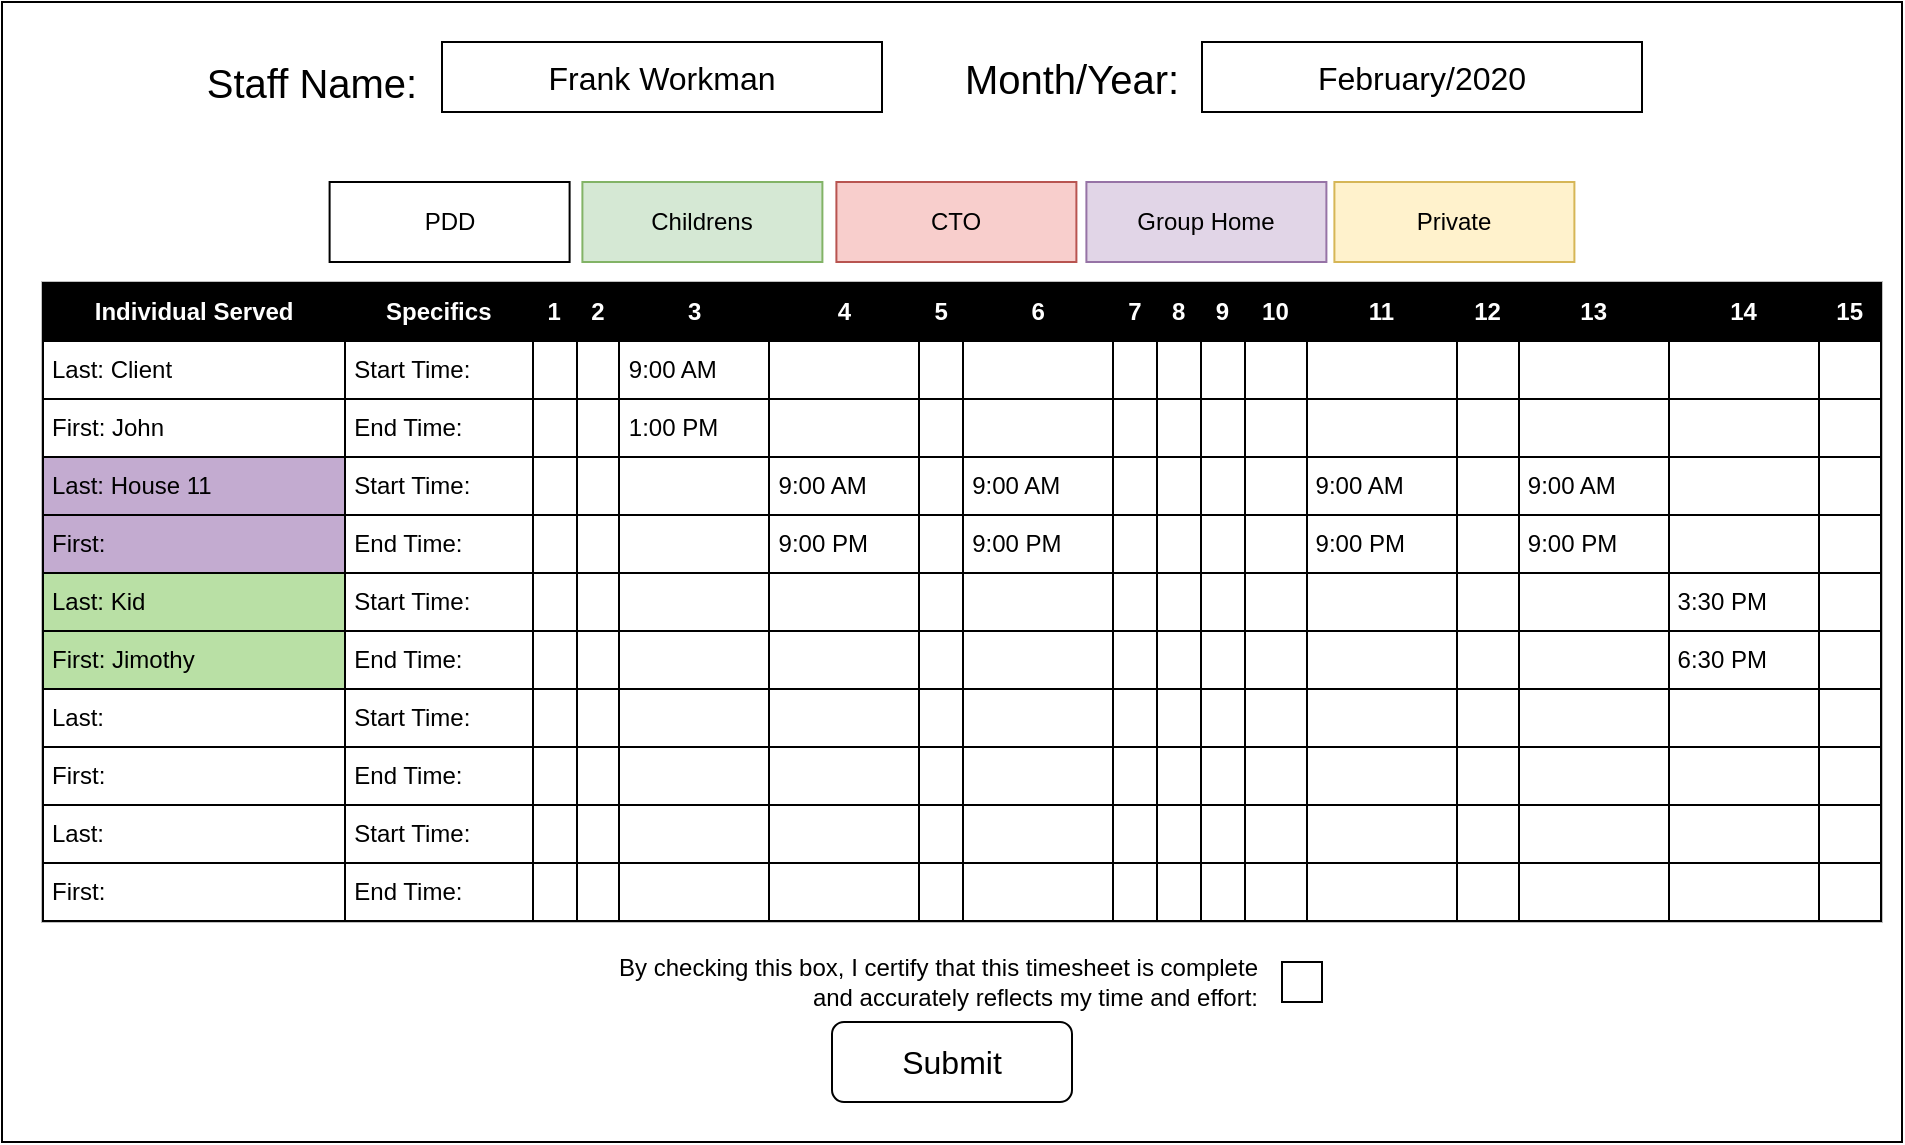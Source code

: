 <mxfile version="12.7.0" type="github" pages="3">
  <diagram id="G4d-L3zSk5V6-DsMhal5" name="Staff Timesheet">
    <mxGraphModel dx="1037" dy="580" grid="1" gridSize="10" guides="1" tooltips="1" connect="1" arrows="1" fold="1" page="1" pageScale="1" pageWidth="850" pageHeight="1100" math="0" shadow="0">
      <root>
        <mxCell id="0"/>
        <mxCell id="1" parent="0"/>
        <mxCell id="OoUrD7eOOT6MOx7Irfvf-1" value="" style="rounded=0;whiteSpace=wrap;html=1;" vertex="1" parent="1">
          <mxGeometry x="80" y="50" width="950" height="570" as="geometry"/>
        </mxCell>
        <mxCell id="OoUrD7eOOT6MOx7Irfvf-2" value="&lt;font style=&quot;font-size: 20px&quot;&gt;Staff Name:&lt;/font&gt;" style="text;html=1;strokeColor=none;fillColor=none;align=center;verticalAlign=middle;whiteSpace=wrap;rounded=0;" vertex="1" parent="1">
          <mxGeometry x="180" y="75" width="110" height="30" as="geometry"/>
        </mxCell>
        <mxCell id="OoUrD7eOOT6MOx7Irfvf-3" value="&lt;font style=&quot;font-size: 16px&quot;&gt;Frank Workman&lt;/font&gt;" style="rounded=0;whiteSpace=wrap;html=1;" vertex="1" parent="1">
          <mxGeometry x="300" y="70" width="220" height="35" as="geometry"/>
        </mxCell>
        <mxCell id="OoUrD7eOOT6MOx7Irfvf-5" value="&lt;font style=&quot;font-size: 20px&quot;&gt;Month/Year:&lt;/font&gt;" style="text;html=1;strokeColor=none;fillColor=none;align=center;verticalAlign=middle;whiteSpace=wrap;rounded=0;" vertex="1" parent="1">
          <mxGeometry x="560" y="72.5" width="110" height="30" as="geometry"/>
        </mxCell>
        <mxCell id="OoUrD7eOOT6MOx7Irfvf-6" value="&lt;font style=&quot;font-size: 16px&quot;&gt;February/2020&lt;/font&gt;" style="rounded=0;whiteSpace=wrap;html=1;" vertex="1" parent="1">
          <mxGeometry x="680" y="70" width="220" height="35" as="geometry"/>
        </mxCell>
        <mxCell id="OoUrD7eOOT6MOx7Irfvf-7" value="&lt;font style=&quot;font-size: 16px&quot;&gt;Submit&lt;/font&gt;" style="rounded=1;whiteSpace=wrap;html=1;" vertex="1" parent="1">
          <mxGeometry x="495" y="560" width="120" height="40" as="geometry"/>
        </mxCell>
        <mxCell id="OoUrD7eOOT6MOx7Irfvf-8" value="" style="whiteSpace=wrap;html=1;aspect=fixed;" vertex="1" parent="1">
          <mxGeometry x="720" y="530" width="20" height="20" as="geometry"/>
        </mxCell>
        <mxCell id="OoUrD7eOOT6MOx7Irfvf-9" value="By checking this box, I certify that this timesheet is complete and accurately reflects my time and effort:" style="text;html=1;strokeColor=none;fillColor=none;align=right;verticalAlign=middle;whiteSpace=wrap;rounded=0;" vertex="1" parent="1">
          <mxGeometry x="370" y="530" width="340" height="20" as="geometry"/>
        </mxCell>
        <mxCell id="OoUrD7eOOT6MOx7Irfvf-13" value="&lt;table border=&quot;1&quot; width=&quot;100%&quot; cellpadding=&quot;4&quot; style=&quot;width: 100% ; height: 100% ; border-collapse: collapse ; background-color: rgb(255 , 255 , 255) ; border: 1px solid rgb(0 , 0 , 0)&quot;&gt;&lt;tbody&gt;&lt;tr style=&quot;color: rgb(255 , 255 , 255)&quot;&gt;&lt;td style=&quot;text-align: center ; background-color: rgb(0 , 0 , 0)&quot;&gt;&lt;b&gt;Individual Served&lt;/b&gt;&lt;/td&gt;&lt;th style=&quot;text-align: center ; background-color: rgb(0 , 0 , 0)&quot;&gt;Specifics&lt;/th&gt;&lt;td style=&quot;text-align: center ; background-color: rgb(0 , 0 , 0)&quot;&gt;&lt;b&gt;1&lt;/b&gt;&lt;/td&gt;&lt;td style=&quot;text-align: center ; background-color: rgb(0 , 0 , 0)&quot;&gt;&lt;b&gt;2&lt;/b&gt;&lt;/td&gt;&lt;td style=&quot;text-align: center ; background-color: rgb(0 , 0 , 0)&quot;&gt;&lt;b&gt;3&lt;/b&gt;&lt;/td&gt;&lt;th style=&quot;text-align: center ; background-color: rgb(0 , 0 , 0)&quot;&gt;4&lt;/th&gt;&lt;th style=&quot;text-align: center ; background-color: rgb(0 , 0 , 0)&quot;&gt;5&lt;/th&gt;&lt;td style=&quot;text-align: center ; background-color: rgb(0 , 0 , 0)&quot;&gt;&lt;b&gt;6&lt;/b&gt;&lt;/td&gt;&lt;td style=&quot;text-align: center ; background-color: rgb(0 , 0 , 0)&quot;&gt;&lt;b&gt;7&lt;/b&gt;&lt;/td&gt;&lt;td style=&quot;text-align: center ; background-color: rgb(0 , 0 , 0)&quot;&gt;&lt;b&gt;8&lt;/b&gt;&lt;/td&gt;&lt;td style=&quot;text-align: center ; background-color: rgb(0 , 0 , 0)&quot;&gt;&lt;b&gt;9&lt;/b&gt;&lt;/td&gt;&lt;td style=&quot;text-align: center ; background-color: rgb(0 , 0 , 0)&quot;&gt;&lt;b&gt;10&lt;/b&gt;&lt;/td&gt;&lt;td style=&quot;text-align: center ; background-color: rgb(0 , 0 , 0)&quot;&gt;&lt;b&gt;11&lt;/b&gt;&lt;/td&gt;&lt;td style=&quot;text-align: center ; background-color: rgb(0 , 0 , 0)&quot;&gt;&lt;b&gt;12&lt;/b&gt;&lt;/td&gt;&lt;td style=&quot;text-align: center ; background-color: rgb(0 , 0 , 0)&quot;&gt;&lt;b&gt;13&lt;/b&gt;&lt;/td&gt;&lt;td style=&quot;text-align: center ; background-color: rgb(0 , 0 , 0)&quot;&gt;&lt;b&gt;14&lt;/b&gt;&lt;/td&gt;&lt;td style=&quot;text-align: center ; background-color: rgb(0 , 0 , 0)&quot;&gt;&lt;b&gt;15&lt;/b&gt;&lt;/td&gt;&lt;/tr&gt;&lt;tr&gt;&lt;td style=&quot;background-color: rgb(255 , 255 , 255)&quot;&gt;Last: Client&lt;/td&gt;&lt;td&gt;Start Time:&lt;/td&gt;&lt;td&gt;&lt;br&gt;&lt;/td&gt;&lt;td&gt;&lt;br&gt;&lt;/td&gt;&lt;td&gt;9:00 AM&lt;/td&gt;&lt;td&gt;&lt;/td&gt;&lt;td&gt;&lt;br&gt;&lt;/td&gt;&lt;td&gt;&lt;br&gt;&lt;/td&gt;&lt;td&gt;&lt;br&gt;&lt;/td&gt;&lt;td&gt;&lt;br&gt;&lt;/td&gt;&lt;td&gt;&lt;br&gt;&lt;/td&gt;&lt;td&gt;&lt;br&gt;&lt;/td&gt;&lt;td&gt;&lt;br&gt;&lt;/td&gt;&lt;td&gt;&lt;br&gt;&lt;/td&gt;&lt;td&gt;&lt;br&gt;&lt;/td&gt;&lt;td&gt;&lt;br&gt;&lt;/td&gt;&lt;td&gt;&lt;br&gt;&lt;/td&gt;&lt;/tr&gt;&lt;tr&gt;&lt;td&gt;First: John&lt;/td&gt;&lt;td&gt;End Time:&lt;/td&gt;&lt;td&gt;&lt;br&gt;&lt;/td&gt;&lt;td&gt;&lt;br&gt;&lt;/td&gt;&lt;td&gt;1:00 PM&lt;/td&gt;&lt;td&gt;&lt;/td&gt;&lt;td&gt;&lt;br&gt;&lt;/td&gt;&lt;td&gt;&lt;br&gt;&lt;/td&gt;&lt;td&gt;&lt;br&gt;&lt;/td&gt;&lt;td&gt;&lt;br&gt;&lt;/td&gt;&lt;td&gt;&lt;br&gt;&lt;/td&gt;&lt;td&gt;&lt;br&gt;&lt;/td&gt;&lt;td&gt;&lt;br&gt;&lt;/td&gt;&lt;td&gt;&lt;br&gt;&lt;/td&gt;&lt;td&gt;&lt;br&gt;&lt;/td&gt;&lt;td&gt;&lt;br&gt;&lt;/td&gt;&lt;td&gt;&lt;br&gt;&lt;/td&gt;&lt;/tr&gt;&lt;tr&gt;&lt;td style=&quot;background-color: rgb(195 , 171 , 208)&quot;&gt;Last: House 11&lt;/td&gt;&lt;td&gt;Start Time:&lt;/td&gt;&lt;td&gt;&lt;br&gt;&lt;/td&gt;&lt;td&gt;&lt;br&gt;&lt;/td&gt;&lt;td&gt;&lt;br&gt;&lt;/td&gt;&lt;td&gt;9:00 AM&lt;/td&gt;&lt;td&gt;&lt;br&gt;&lt;/td&gt;&lt;td&gt;9:00 AM&lt;/td&gt;&lt;td&gt;&lt;br&gt;&lt;/td&gt;&lt;td&gt;&lt;br&gt;&lt;/td&gt;&lt;td&gt;&lt;br&gt;&lt;/td&gt;&lt;td&gt;&lt;br&gt;&lt;/td&gt;&lt;td&gt;9:00 AM&lt;/td&gt;&lt;td&gt;&lt;br&gt;&lt;/td&gt;&lt;td&gt;9:00 AM&lt;/td&gt;&lt;td&gt;&lt;br&gt;&lt;/td&gt;&lt;td&gt;&lt;br&gt;&lt;/td&gt;&lt;/tr&gt;&lt;tr&gt;&lt;td style=&quot;background-color: rgb(195 , 171 , 208)&quot;&gt;First:&lt;/td&gt;&lt;td&gt;End Time:&lt;/td&gt;&lt;td&gt;&lt;br&gt;&lt;/td&gt;&lt;td&gt;&lt;br&gt;&lt;/td&gt;&lt;td&gt;&lt;br&gt;&lt;/td&gt;&lt;td&gt;9:00 PM&lt;/td&gt;&lt;td&gt;&lt;br&gt;&lt;/td&gt;&lt;td&gt;9:00 PM&lt;/td&gt;&lt;td&gt;&lt;br&gt;&lt;/td&gt;&lt;td&gt;&lt;br&gt;&lt;/td&gt;&lt;td&gt;&lt;br&gt;&lt;/td&gt;&lt;td&gt;&lt;br&gt;&lt;/td&gt;&lt;td&gt;9:00 PM&lt;/td&gt;&lt;td&gt;&lt;br&gt;&lt;/td&gt;&lt;td&gt;9:00 PM&lt;/td&gt;&lt;td&gt;&lt;br&gt;&lt;/td&gt;&lt;td&gt;&lt;br&gt;&lt;/td&gt;&lt;/tr&gt;&lt;tr&gt;&lt;td style=&quot;background-color: rgb(185 , 224 , 165)&quot;&gt;Last: Kid&lt;/td&gt;&lt;td&gt;Start Time:&lt;/td&gt;&lt;td&gt;&lt;br&gt;&lt;/td&gt;&lt;td&gt;&lt;br&gt;&lt;/td&gt;&lt;td&gt;&lt;br&gt;&lt;/td&gt;&lt;td&gt;&lt;br&gt;&lt;/td&gt;&lt;td&gt;&lt;br&gt;&lt;/td&gt;&lt;td&gt;&lt;br&gt;&lt;/td&gt;&lt;td&gt;&lt;br&gt;&lt;/td&gt;&lt;td&gt;&lt;br&gt;&lt;/td&gt;&lt;td&gt;&lt;br&gt;&lt;/td&gt;&lt;td&gt;&lt;br&gt;&lt;/td&gt;&lt;td&gt;&lt;br&gt;&lt;/td&gt;&lt;td&gt;&lt;br&gt;&lt;/td&gt;&lt;td&gt;&lt;br&gt;&lt;/td&gt;&lt;td&gt;3:30 PM&lt;/td&gt;&lt;td&gt;&lt;br&gt;&lt;/td&gt;&lt;/tr&gt;&lt;tr&gt;&lt;td style=&quot;background-color: rgb(185 , 224 , 165)&quot;&gt;First: Jimothy&lt;/td&gt;&lt;td&gt;End Time:&lt;/td&gt;&lt;td&gt;&lt;br&gt;&lt;/td&gt;&lt;td&gt;&lt;br&gt;&lt;/td&gt;&lt;td&gt;&lt;br&gt;&lt;/td&gt;&lt;td&gt;&lt;br&gt;&lt;/td&gt;&lt;td&gt;&lt;br&gt;&lt;/td&gt;&lt;td&gt;&lt;br&gt;&lt;/td&gt;&lt;td&gt;&lt;br&gt;&lt;/td&gt;&lt;td&gt;&lt;br&gt;&lt;/td&gt;&lt;td&gt;&lt;br&gt;&lt;/td&gt;&lt;td&gt;&lt;br&gt;&lt;/td&gt;&lt;td&gt;&lt;br&gt;&lt;/td&gt;&lt;td&gt;&lt;br&gt;&lt;/td&gt;&lt;td&gt;&lt;br&gt;&lt;/td&gt;&lt;td&gt;6:30 PM&lt;/td&gt;&lt;td&gt;&lt;br&gt;&lt;/td&gt;&lt;/tr&gt;&lt;tr&gt;&lt;td&gt;Last:&lt;/td&gt;&lt;td&gt;Start Time:&lt;/td&gt;&lt;td&gt;&lt;br&gt;&lt;/td&gt;&lt;td&gt;&lt;br&gt;&lt;/td&gt;&lt;td&gt;&lt;br&gt;&lt;/td&gt;&lt;td&gt;&lt;br&gt;&lt;/td&gt;&lt;td&gt;&lt;br&gt;&lt;/td&gt;&lt;td&gt;&lt;br&gt;&lt;/td&gt;&lt;td&gt;&lt;br&gt;&lt;/td&gt;&lt;td&gt;&lt;br&gt;&lt;/td&gt;&lt;td&gt;&lt;br&gt;&lt;/td&gt;&lt;td&gt;&lt;br&gt;&lt;/td&gt;&lt;td&gt;&lt;br&gt;&lt;/td&gt;&lt;td&gt;&lt;br&gt;&lt;/td&gt;&lt;td&gt;&lt;br&gt;&lt;/td&gt;&lt;td&gt;&lt;br&gt;&lt;/td&gt;&lt;td&gt;&lt;br&gt;&lt;/td&gt;&lt;/tr&gt;&lt;tr&gt;&lt;td&gt;First:&lt;/td&gt;&lt;td&gt;End Time:&lt;/td&gt;&lt;td&gt;&lt;br&gt;&lt;/td&gt;&lt;td&gt;&lt;br&gt;&lt;/td&gt;&lt;td&gt;&lt;br&gt;&lt;/td&gt;&lt;td&gt;&lt;br&gt;&lt;/td&gt;&lt;td&gt;&lt;br&gt;&lt;/td&gt;&lt;td&gt;&lt;br&gt;&lt;/td&gt;&lt;td&gt;&lt;br&gt;&lt;/td&gt;&lt;td&gt;&lt;br&gt;&lt;/td&gt;&lt;td&gt;&lt;br&gt;&lt;/td&gt;&lt;td&gt;&lt;br&gt;&lt;/td&gt;&lt;td&gt;&lt;br&gt;&lt;/td&gt;&lt;td&gt;&lt;br&gt;&lt;/td&gt;&lt;td&gt;&lt;br&gt;&lt;/td&gt;&lt;td&gt;&lt;br&gt;&lt;/td&gt;&lt;td&gt;&lt;br&gt;&lt;/td&gt;&lt;/tr&gt;&lt;tr&gt;&lt;td&gt;Last:&lt;/td&gt;&lt;td&gt;Start Time:&lt;/td&gt;&lt;td&gt;&lt;br&gt;&lt;/td&gt;&lt;td&gt;&lt;br&gt;&lt;/td&gt;&lt;td&gt;&lt;br&gt;&lt;/td&gt;&lt;td&gt;&lt;br&gt;&lt;/td&gt;&lt;td&gt;&lt;br&gt;&lt;/td&gt;&lt;td&gt;&lt;br&gt;&lt;/td&gt;&lt;td&gt;&lt;br&gt;&lt;/td&gt;&lt;td&gt;&lt;br&gt;&lt;/td&gt;&lt;td&gt;&lt;br&gt;&lt;/td&gt;&lt;td&gt;&lt;br&gt;&lt;/td&gt;&lt;td&gt;&lt;br&gt;&lt;/td&gt;&lt;td&gt;&lt;br&gt;&lt;/td&gt;&lt;td&gt;&lt;br&gt;&lt;/td&gt;&lt;td&gt;&lt;br&gt;&lt;/td&gt;&lt;td&gt;&lt;br&gt;&lt;/td&gt;&lt;/tr&gt;&lt;tr&gt;&lt;td&gt;First:&lt;/td&gt;&lt;td&gt;End Time:&lt;/td&gt;&lt;td&gt;&lt;br&gt;&lt;/td&gt;&lt;td&gt;&lt;br&gt;&lt;/td&gt;&lt;td&gt;&lt;br&gt;&lt;/td&gt;&lt;td&gt;&lt;br&gt;&lt;/td&gt;&lt;td&gt;&lt;br&gt;&lt;/td&gt;&lt;td&gt;&lt;br&gt;&lt;/td&gt;&lt;td&gt;&lt;br&gt;&lt;/td&gt;&lt;td&gt;&lt;br&gt;&lt;/td&gt;&lt;td&gt;&lt;br&gt;&lt;/td&gt;&lt;td&gt;&lt;br&gt;&lt;/td&gt;&lt;td&gt;&lt;br&gt;&lt;/td&gt;&lt;td&gt;&lt;br&gt;&lt;/td&gt;&lt;td&gt;&lt;br&gt;&lt;/td&gt;&lt;td&gt;&lt;br&gt;&lt;/td&gt;&lt;td&gt;&lt;br&gt;&lt;/td&gt;&lt;/tr&gt;&lt;/tbody&gt;&lt;/table&gt;" style="text;html=1;strokeColor=#c0c0c0;fillColor=#ffffff;overflow=fill;rounded=0;" vertex="1" parent="1">
          <mxGeometry x="100" y="190" width="920" height="320" as="geometry"/>
        </mxCell>
        <mxCell id="m4fSpOaNA-V_o3uhzdcZ-1" value="PDD" style="rounded=0;whiteSpace=wrap;html=1;" vertex="1" parent="1">
          <mxGeometry x="243.8" y="140" width="120" height="40" as="geometry"/>
        </mxCell>
        <mxCell id="m4fSpOaNA-V_o3uhzdcZ-2" value="Childrens" style="rounded=0;whiteSpace=wrap;html=1;fillColor=#d5e8d4;strokeColor=#82b366;" vertex="1" parent="1">
          <mxGeometry x="370.2" y="140" width="120" height="40" as="geometry"/>
        </mxCell>
        <mxCell id="m4fSpOaNA-V_o3uhzdcZ-3" value="CTO" style="rounded=0;whiteSpace=wrap;html=1;fillColor=#f8cecc;strokeColor=#b85450;" vertex="1" parent="1">
          <mxGeometry x="497.2" y="140" width="120" height="40" as="geometry"/>
        </mxCell>
        <mxCell id="m4fSpOaNA-V_o3uhzdcZ-4" value="Group Home" style="rounded=0;whiteSpace=wrap;html=1;fillColor=#e1d5e7;strokeColor=#9673a6;" vertex="1" parent="1">
          <mxGeometry x="622.2" y="140" width="120" height="40" as="geometry"/>
        </mxCell>
        <mxCell id="m4fSpOaNA-V_o3uhzdcZ-5" value="Private" style="rounded=0;whiteSpace=wrap;html=1;fillColor=#fff2cc;strokeColor=#d6b656;" vertex="1" parent="1">
          <mxGeometry x="746.2" y="140" width="120" height="40" as="geometry"/>
        </mxCell>
      </root>
    </mxGraphModel>
  </diagram>
  <diagram id="aZEDza6uN1TMf_97LQwZ" name="Coordinator List View">
    <mxGraphModel dx="1037" dy="580" grid="1" gridSize="10" guides="1" tooltips="1" connect="1" arrows="1" fold="1" page="1" pageScale="1" pageWidth="850" pageHeight="1100" math="0" shadow="0">
      <root>
        <mxCell id="1XxNxJ18LdFMydloN1Ju-0"/>
        <mxCell id="1XxNxJ18LdFMydloN1Ju-1" parent="1XxNxJ18LdFMydloN1Ju-0"/>
        <mxCell id="6pFJ39sXn3kDYP47BNLN-0" value="&lt;table border=&quot;1&quot; width=&quot;100%&quot; cellpadding=&quot;4&quot; style=&quot;width: 100% ; height: 100% ; border-collapse: collapse ; background-color: rgb(255 , 255 , 255)&quot;&gt;&lt;tbody&gt;&lt;tr style=&quot;color: rgb(255 , 255 , 255) ; border: 1px solid rgb(152 , 191 , 33)&quot;&gt;&lt;th align=&quot;left&quot; style=&quot;background-color: rgb(0 , 0 , 0)&quot;&gt;Staff Name&lt;/th&gt;&lt;th align=&quot;left&quot; style=&quot;background-color: rgb(0 , 0 , 0)&quot;&gt;Total Hours Claimed/Scheduled:&lt;/th&gt;&lt;th align=&quot;left&quot; style=&quot;background-color: rgb(0 , 0 , 0)&quot;&gt;Modify&lt;/th&gt;&lt;td style=&quot;background-color: rgb(0 , 0 , 0)&quot;&gt;&lt;span style=&quot;font-weight: 700&quot;&gt;Approve&lt;/span&gt;&lt;br&gt;&lt;/td&gt;&lt;/tr&gt;&lt;tr style=&quot;border: 1px solid #98bf21&quot;&gt;&lt;td style=&quot;background-color: rgb(185 , 224 , 165)&quot;&gt;Crane, Brandon&lt;/td&gt;&lt;td style=&quot;background-color: rgb(185 , 224 , 165)&quot;&gt;24.0/24.0&lt;/td&gt;&lt;td style=&quot;background-color: rgb(185 , 224 , 165)&quot;&gt;&lt;/td&gt;&lt;td style=&quot;background-color: rgb(185 , 224 , 165)&quot;&gt;&lt;br&gt;&lt;/td&gt;&lt;/tr&gt;&lt;tr style=&quot;border: 1px solid rgb(152 , 191 , 33)&quot;&gt;&lt;td style=&quot;background-color: rgb(185 , 224 , 165)&quot;&gt;Frantz, Tim&lt;/td&gt;&lt;td style=&quot;background-color: rgb(185 , 224 , 165)&quot;&gt;64.0/64.0&lt;/td&gt;&lt;td style=&quot;background-color: rgb(185 , 224 , 165)&quot;&gt;&lt;/td&gt;&lt;td style=&quot;background-color: rgb(185 , 224 , 165)&quot;&gt;&lt;br&gt;&lt;/td&gt;&lt;/tr&gt;&lt;tr style=&quot;border: 1px solid #98bf21&quot;&gt;&lt;td style=&quot;background-color: rgb(255 , 153 , 153)&quot;&gt;Graham, Stephen&lt;/td&gt;&lt;td style=&quot;background-color: rgb(255 , 153 , 153)&quot;&gt;64.0/62.0&lt;/td&gt;&lt;td style=&quot;background-color: rgb(255 , 153 , 153)&quot;&gt;&lt;/td&gt;&lt;td style=&quot;background-color: rgb(255 , 153 , 153)&quot;&gt;&lt;br&gt;&lt;/td&gt;&lt;/tr&gt;&lt;tr style=&quot;border: 1px solid rgb(152 , 191 , 33)&quot;&gt;&lt;td style=&quot;background-color: rgb(185 , 224 , 165)&quot;&gt;Workman, Frank&lt;/td&gt;&lt;td style=&quot;background-color: rgb(185 , 224 , 165)&quot;&gt;55.0/55.0&lt;/td&gt;&lt;td style=&quot;background-color: rgb(185 , 224 , 165)&quot;&gt;&lt;br&gt;&lt;/td&gt;&lt;td style=&quot;background-color: rgb(185 , 224 , 165)&quot;&gt;&lt;br&gt;&lt;/td&gt;&lt;/tr&gt;&lt;/tbody&gt;&lt;/table&gt;" style="text;html=1;strokeColor=#c0c0c0;fillColor=#ffffff;overflow=fill;rounded=0;" vertex="1" parent="1XxNxJ18LdFMydloN1Ju-1">
          <mxGeometry x="40" y="80" width="760" height="160" as="geometry"/>
        </mxCell>
        <mxCell id="XNZPOJEWaAgmjV-weqJ9-0" value="&lt;font style=&quot;font-size: 14px&quot;&gt;Approve&lt;/font&gt;" style="rounded=1;whiteSpace=wrap;html=1;" vertex="1" parent="1XxNxJ18LdFMydloN1Ju-1">
          <mxGeometry x="703" y="117" width="80" height="20" as="geometry"/>
        </mxCell>
        <mxCell id="XNZPOJEWaAgmjV-weqJ9-1" value="&lt;font style=&quot;font-size: 14px&quot;&gt;Approve&lt;/font&gt;" style="rounded=1;whiteSpace=wrap;html=1;" vertex="1" parent="1XxNxJ18LdFMydloN1Ju-1">
          <mxGeometry x="703" y="150" width="80" height="20" as="geometry"/>
        </mxCell>
        <mxCell id="XNZPOJEWaAgmjV-weqJ9-2" value="&lt;font style=&quot;font-size: 14px&quot;&gt;Approve&lt;/font&gt;" style="rounded=1;whiteSpace=wrap;html=1;" vertex="1" parent="1XxNxJ18LdFMydloN1Ju-1">
          <mxGeometry x="703" y="180" width="80" height="20" as="geometry"/>
        </mxCell>
        <mxCell id="XNZPOJEWaAgmjV-weqJ9-3" value="&lt;font style=&quot;font-size: 14px&quot;&gt;Approve&lt;/font&gt;" style="rounded=1;whiteSpace=wrap;html=1;" vertex="1" parent="1XxNxJ18LdFMydloN1Ju-1">
          <mxGeometry x="703" y="212" width="80" height="20" as="geometry"/>
        </mxCell>
        <mxCell id="XNZPOJEWaAgmjV-weqJ9-5" value="&lt;font style=&quot;font-size: 14px&quot;&gt;Review&lt;/font&gt;" style="rounded=1;whiteSpace=wrap;html=1;" vertex="1" parent="1XxNxJ18LdFMydloN1Ju-1">
          <mxGeometry x="606" y="212" width="80" height="20" as="geometry"/>
        </mxCell>
        <mxCell id="XNZPOJEWaAgmjV-weqJ9-6" value="&lt;font style=&quot;font-size: 14px&quot;&gt;Modify&lt;/font&gt;" style="rounded=1;whiteSpace=wrap;html=1;" vertex="1" parent="1XxNxJ18LdFMydloN1Ju-1">
          <mxGeometry x="606" y="181" width="80" height="20" as="geometry"/>
        </mxCell>
        <mxCell id="XNZPOJEWaAgmjV-weqJ9-7" value="&lt;font style=&quot;font-size: 14px&quot;&gt;Modify&lt;/font&gt;" style="rounded=1;whiteSpace=wrap;html=1;" vertex="1" parent="1XxNxJ18LdFMydloN1Ju-1">
          <mxGeometry x="605" y="150" width="80" height="20" as="geometry"/>
        </mxCell>
        <mxCell id="XNZPOJEWaAgmjV-weqJ9-8" value="&lt;font style=&quot;font-size: 14px&quot;&gt;Modify&lt;/font&gt;" style="rounded=1;whiteSpace=wrap;html=1;" vertex="1" parent="1XxNxJ18LdFMydloN1Ju-1">
          <mxGeometry x="605" y="117" width="80" height="20" as="geometry"/>
        </mxCell>
      </root>
    </mxGraphModel>
  </diagram>
  <diagram id="9Xy9edhAkQdSb8cOQwM0" name="Coordinator Review">
    <mxGraphModel dx="1038" dy="580" grid="1" gridSize="10" guides="1" tooltips="1" connect="1" arrows="1" fold="1" page="1" pageScale="1" pageWidth="850" pageHeight="1100" math="0" shadow="0">
      <root>
        <mxCell id="jnXok-9iYF_1syOcfNRv-0"/>
        <mxCell id="jnXok-9iYF_1syOcfNRv-1" parent="jnXok-9iYF_1syOcfNRv-0"/>
        <mxCell id="aGu2HhtarLDVRX48DfMf-0" value="" style="rounded=0;whiteSpace=wrap;html=1;" vertex="1" parent="jnXok-9iYF_1syOcfNRv-1">
          <mxGeometry x="80" y="50" width="960" height="570" as="geometry"/>
        </mxCell>
        <mxCell id="aGu2HhtarLDVRX48DfMf-1" value="&lt;font style=&quot;font-size: 20px&quot;&gt;Staff Name:&lt;/font&gt;" style="text;html=1;strokeColor=none;fillColor=none;align=center;verticalAlign=middle;whiteSpace=wrap;rounded=0;" vertex="1" parent="jnXok-9iYF_1syOcfNRv-1">
          <mxGeometry x="180" y="75" width="110" height="30" as="geometry"/>
        </mxCell>
        <mxCell id="aGu2HhtarLDVRX48DfMf-2" value="&lt;font style=&quot;font-size: 16px&quot;&gt;Frank Workman&lt;/font&gt;" style="rounded=0;whiteSpace=wrap;html=1;" vertex="1" parent="jnXok-9iYF_1syOcfNRv-1">
          <mxGeometry x="300" y="70" width="220" height="35" as="geometry"/>
        </mxCell>
        <mxCell id="aGu2HhtarLDVRX48DfMf-3" value="&lt;font style=&quot;font-size: 20px&quot;&gt;Month/Year:&lt;/font&gt;" style="text;html=1;strokeColor=none;fillColor=none;align=center;verticalAlign=middle;whiteSpace=wrap;rounded=0;" vertex="1" parent="jnXok-9iYF_1syOcfNRv-1">
          <mxGeometry x="560" y="72.5" width="110" height="30" as="geometry"/>
        </mxCell>
        <mxCell id="aGu2HhtarLDVRX48DfMf-4" value="&lt;font style=&quot;font-size: 16px&quot;&gt;February/2020&lt;/font&gt;" style="rounded=0;whiteSpace=wrap;html=1;" vertex="1" parent="jnXok-9iYF_1syOcfNRv-1">
          <mxGeometry x="680" y="70" width="220" height="35" as="geometry"/>
        </mxCell>
        <mxCell id="aGu2HhtarLDVRX48DfMf-5" value="&lt;font style=&quot;font-size: 16px&quot;&gt;Approve&lt;/font&gt;" style="rounded=1;whiteSpace=wrap;html=1;" vertex="1" parent="jnXok-9iYF_1syOcfNRv-1">
          <mxGeometry x="495" y="560" width="120" height="40" as="geometry"/>
        </mxCell>
        <mxCell id="aGu2HhtarLDVRX48DfMf-8" value="&lt;table border=&quot;1&quot; width=&quot;100%&quot; cellpadding=&quot;4&quot; style=&quot;width: 100% ; height: 100% ; border-collapse: collapse ; background-color: rgb(255 , 255 , 255) ; border: 1px solid rgb(0 , 0 , 0)&quot;&gt;&lt;tbody&gt;&lt;tr style=&quot;color: rgb(255 , 255 , 255)&quot;&gt;&lt;td style=&quot;text-align: center ; background-color: rgb(0 , 0 , 0)&quot;&gt;&lt;b&gt;Individual Served&lt;/b&gt;&lt;/td&gt;&lt;th style=&quot;text-align: center ; background-color: rgb(0 , 0 , 0)&quot;&gt;Specifics&lt;/th&gt;&lt;td style=&quot;text-align: center ; background-color: rgb(0 , 0 , 0)&quot;&gt;&lt;b&gt;1&lt;/b&gt;&lt;/td&gt;&lt;td style=&quot;text-align: center ; background-color: rgb(0 , 0 , 0)&quot;&gt;&lt;b&gt;2&lt;/b&gt;&lt;/td&gt;&lt;td style=&quot;text-align: center ; background-color: rgb(0 , 0 , 0)&quot;&gt;&lt;b&gt;3&lt;/b&gt;&lt;/td&gt;&lt;th style=&quot;text-align: center ; background-color: rgb(0 , 0 , 0)&quot;&gt;4&lt;/th&gt;&lt;th style=&quot;text-align: center ; background-color: rgb(0 , 0 , 0)&quot;&gt;5&lt;/th&gt;&lt;td style=&quot;text-align: center ; background-color: rgb(0 , 0 , 0)&quot;&gt;&lt;b&gt;6&lt;/b&gt;&lt;/td&gt;&lt;td style=&quot;text-align: center ; background-color: rgb(0 , 0 , 0)&quot;&gt;&lt;b&gt;7&lt;/b&gt;&lt;/td&gt;&lt;td style=&quot;text-align: center ; background-color: rgb(0 , 0 , 0)&quot;&gt;&lt;b&gt;8&lt;/b&gt;&lt;/td&gt;&lt;td style=&quot;text-align: center ; background-color: rgb(0 , 0 , 0)&quot;&gt;&lt;b&gt;9&lt;/b&gt;&lt;/td&gt;&lt;td style=&quot;text-align: center ; background-color: rgb(0 , 0 , 0)&quot;&gt;&lt;b&gt;10&lt;/b&gt;&lt;/td&gt;&lt;td style=&quot;text-align: center ; background-color: rgb(0 , 0 , 0)&quot;&gt;&lt;b&gt;11&lt;/b&gt;&lt;/td&gt;&lt;td style=&quot;text-align: center ; background-color: rgb(0 , 0 , 0)&quot;&gt;&lt;b&gt;12&lt;/b&gt;&lt;/td&gt;&lt;td style=&quot;text-align: center ; background-color: rgb(0 , 0 , 0)&quot;&gt;&lt;b&gt;13&lt;/b&gt;&lt;/td&gt;&lt;td style=&quot;text-align: center ; background-color: rgb(0 , 0 , 0)&quot;&gt;&lt;b&gt;14&lt;/b&gt;&lt;/td&gt;&lt;td style=&quot;text-align: center ; background-color: rgb(0 , 0 , 0)&quot;&gt;&lt;b&gt;15&lt;/b&gt;&lt;/td&gt;&lt;td style=&quot;background-color: rgb(0 , 0 , 0)&quot;&gt;&lt;b&gt;Total&lt;/b&gt;&lt;/td&gt;&lt;/tr&gt;&lt;tr&gt;&lt;td style=&quot;background-color: rgb(255 , 255 , 255)&quot;&gt;Last: Client&lt;/td&gt;&lt;td&gt;Start Time:&lt;/td&gt;&lt;td&gt;&lt;br&gt;&lt;/td&gt;&lt;td&gt;&lt;br&gt;&lt;/td&gt;&lt;td&gt;9:00 AM&lt;/td&gt;&lt;td&gt;&lt;/td&gt;&lt;td&gt;&lt;br&gt;&lt;/td&gt;&lt;td&gt;&lt;br&gt;&lt;/td&gt;&lt;td&gt;&lt;br&gt;&lt;/td&gt;&lt;td&gt;&lt;br&gt;&lt;/td&gt;&lt;td&gt;&lt;br&gt;&lt;/td&gt;&lt;td&gt;&lt;br&gt;&lt;/td&gt;&lt;td&gt;&lt;br&gt;&lt;/td&gt;&lt;td&gt;&lt;br&gt;&lt;/td&gt;&lt;td&gt;&lt;br&gt;&lt;/td&gt;&lt;td&gt;&lt;br&gt;&lt;/td&gt;&lt;td&gt;&lt;br&gt;&lt;/td&gt;&lt;td&gt;4.0&lt;/td&gt;&lt;/tr&gt;&lt;tr&gt;&lt;td&gt;First: John&lt;/td&gt;&lt;td&gt;End Time:&lt;/td&gt;&lt;td&gt;&lt;br&gt;&lt;/td&gt;&lt;td&gt;&lt;br&gt;&lt;/td&gt;&lt;td&gt;1:00 PM&lt;/td&gt;&lt;td&gt;&lt;/td&gt;&lt;td&gt;&lt;br&gt;&lt;/td&gt;&lt;td&gt;&lt;br&gt;&lt;/td&gt;&lt;td&gt;&lt;br&gt;&lt;/td&gt;&lt;td&gt;&lt;br&gt;&lt;/td&gt;&lt;td&gt;&lt;br&gt;&lt;/td&gt;&lt;td&gt;&lt;br&gt;&lt;/td&gt;&lt;td&gt;&lt;br&gt;&lt;/td&gt;&lt;td&gt;&lt;br&gt;&lt;/td&gt;&lt;td&gt;&lt;br&gt;&lt;/td&gt;&lt;td&gt;&lt;br&gt;&lt;/td&gt;&lt;td&gt;&lt;br&gt;&lt;/td&gt;&lt;td&gt;&lt;br&gt;&lt;/td&gt;&lt;/tr&gt;&lt;tr&gt;&lt;td style=&quot;background-color: rgb(195 , 171 , 208)&quot;&gt;Last: House 11&lt;/td&gt;&lt;td&gt;Start Time:&lt;/td&gt;&lt;td&gt;&lt;br&gt;&lt;/td&gt;&lt;td&gt;&lt;br&gt;&lt;/td&gt;&lt;td&gt;&lt;br&gt;&lt;/td&gt;&lt;td style=&quot;background-color: rgb(255 , 255 , 255)&quot;&gt;9:00 AM&lt;/td&gt;&lt;td&gt;&lt;br&gt;&lt;/td&gt;&lt;td&gt;9:00 AM&lt;/td&gt;&lt;td&gt;&lt;br&gt;&lt;/td&gt;&lt;td&gt;&lt;br&gt;&lt;/td&gt;&lt;td&gt;&lt;br&gt;&lt;/td&gt;&lt;td&gt;&lt;br&gt;&lt;/td&gt;&lt;td&gt;9:00 AM&lt;/td&gt;&lt;td&gt;&lt;br&gt;&lt;/td&gt;&lt;td&gt;9:00 AM&lt;/td&gt;&lt;td&gt;&lt;br&gt;&lt;/td&gt;&lt;td&gt;&lt;br&gt;&lt;/td&gt;&lt;td&gt;48.0&lt;/td&gt;&lt;/tr&gt;&lt;tr&gt;&lt;td style=&quot;background-color: rgb(195 , 171 , 208)&quot;&gt;First:&lt;/td&gt;&lt;td&gt;End Time:&lt;/td&gt;&lt;td&gt;&lt;br&gt;&lt;/td&gt;&lt;td&gt;&lt;br&gt;&lt;/td&gt;&lt;td&gt;&lt;br&gt;&lt;/td&gt;&lt;td style=&quot;background-color: rgb(255 , 255 , 255)&quot;&gt;&lt;b&gt;&lt;font color=&quot;#ff3333&quot;&gt;8:00 PM&amp;nbsp;&lt;/font&gt;/ 9:00 PM&lt;/b&gt;&lt;/td&gt;&lt;td&gt;&lt;br&gt;&lt;/td&gt;&lt;td&gt;9:00 PM&lt;/td&gt;&lt;td&gt;&lt;br&gt;&lt;/td&gt;&lt;td&gt;&lt;br&gt;&lt;/td&gt;&lt;td&gt;&lt;br&gt;&lt;/td&gt;&lt;td&gt;&lt;br&gt;&lt;/td&gt;&lt;td&gt;9:00 PM&lt;/td&gt;&lt;td&gt;&lt;br&gt;&lt;/td&gt;&lt;td&gt;9:00 PM&lt;/td&gt;&lt;td&gt;&lt;br&gt;&lt;/td&gt;&lt;td&gt;&lt;br&gt;&lt;/td&gt;&lt;td&gt;&lt;br&gt;&lt;/td&gt;&lt;/tr&gt;&lt;tr&gt;&lt;td style=&quot;background-color: rgb(185 , 224 , 165)&quot;&gt;Last: Kid&lt;/td&gt;&lt;td&gt;Start Time:&lt;/td&gt;&lt;td&gt;&lt;br&gt;&lt;/td&gt;&lt;td&gt;&lt;br&gt;&lt;/td&gt;&lt;td&gt;&lt;br&gt;&lt;/td&gt;&lt;td&gt;&lt;br&gt;&lt;/td&gt;&lt;td&gt;&lt;br&gt;&lt;/td&gt;&lt;td&gt;&lt;br&gt;&lt;/td&gt;&lt;td&gt;&lt;br&gt;&lt;/td&gt;&lt;td&gt;&lt;br&gt;&lt;/td&gt;&lt;td&gt;&lt;br&gt;&lt;/td&gt;&lt;td&gt;&lt;br&gt;&lt;/td&gt;&lt;td&gt;&lt;br&gt;&lt;/td&gt;&lt;td&gt;&lt;br&gt;&lt;/td&gt;&lt;td&gt;&lt;br&gt;&lt;/td&gt;&lt;td&gt;3:30 PM&lt;/td&gt;&lt;td&gt;&lt;br&gt;&lt;/td&gt;&lt;td&gt;3.0&lt;/td&gt;&lt;/tr&gt;&lt;tr&gt;&lt;td style=&quot;background-color: rgb(185 , 224 , 165)&quot;&gt;First: Jimothy&lt;/td&gt;&lt;td&gt;End Time:&lt;/td&gt;&lt;td&gt;&lt;br&gt;&lt;/td&gt;&lt;td&gt;&lt;br&gt;&lt;/td&gt;&lt;td&gt;&lt;br&gt;&lt;/td&gt;&lt;td&gt;&lt;br&gt;&lt;/td&gt;&lt;td&gt;&lt;br&gt;&lt;/td&gt;&lt;td&gt;&lt;br&gt;&lt;/td&gt;&lt;td&gt;&lt;br&gt;&lt;/td&gt;&lt;td&gt;&lt;br&gt;&lt;/td&gt;&lt;td&gt;&lt;br&gt;&lt;/td&gt;&lt;td&gt;&lt;br&gt;&lt;/td&gt;&lt;td&gt;&lt;br&gt;&lt;/td&gt;&lt;td&gt;&lt;br&gt;&lt;/td&gt;&lt;td&gt;&lt;br&gt;&lt;/td&gt;&lt;td&gt;6:30 PM&lt;/td&gt;&lt;td&gt;&lt;br&gt;&lt;/td&gt;&lt;td&gt;&lt;br&gt;&lt;/td&gt;&lt;/tr&gt;&lt;tr&gt;&lt;td&gt;Last:&lt;/td&gt;&lt;td&gt;Start Time:&lt;/td&gt;&lt;td&gt;&lt;br&gt;&lt;/td&gt;&lt;td&gt;&lt;br&gt;&lt;/td&gt;&lt;td&gt;&lt;br&gt;&lt;/td&gt;&lt;td&gt;&lt;br&gt;&lt;/td&gt;&lt;td&gt;&lt;br&gt;&lt;/td&gt;&lt;td&gt;&lt;br&gt;&lt;/td&gt;&lt;td&gt;&lt;br&gt;&lt;/td&gt;&lt;td&gt;&lt;br&gt;&lt;/td&gt;&lt;td&gt;&lt;br&gt;&lt;/td&gt;&lt;td&gt;&lt;br&gt;&lt;/td&gt;&lt;td&gt;&lt;br&gt;&lt;/td&gt;&lt;td&gt;&lt;br&gt;&lt;/td&gt;&lt;td&gt;&lt;br&gt;&lt;/td&gt;&lt;td&gt;&lt;br&gt;&lt;/td&gt;&lt;td&gt;&lt;br&gt;&lt;/td&gt;&lt;td&gt;&lt;br&gt;&lt;/td&gt;&lt;/tr&gt;&lt;tr&gt;&lt;td&gt;First:&lt;/td&gt;&lt;td&gt;End Time:&lt;/td&gt;&lt;td&gt;&lt;br&gt;&lt;/td&gt;&lt;td&gt;&lt;br&gt;&lt;/td&gt;&lt;td&gt;&lt;br&gt;&lt;/td&gt;&lt;td&gt;&lt;br&gt;&lt;/td&gt;&lt;td&gt;&lt;br&gt;&lt;/td&gt;&lt;td&gt;&lt;br&gt;&lt;/td&gt;&lt;td&gt;&lt;br&gt;&lt;/td&gt;&lt;td&gt;&lt;br&gt;&lt;/td&gt;&lt;td&gt;&lt;br&gt;&lt;/td&gt;&lt;td&gt;&lt;br&gt;&lt;/td&gt;&lt;td&gt;&lt;br&gt;&lt;/td&gt;&lt;td&gt;&lt;br&gt;&lt;/td&gt;&lt;td&gt;&lt;br&gt;&lt;/td&gt;&lt;td&gt;&lt;br&gt;&lt;/td&gt;&lt;td&gt;&lt;br&gt;&lt;/td&gt;&lt;td&gt;&lt;br&gt;&lt;/td&gt;&lt;/tr&gt;&lt;tr&gt;&lt;td&gt;Last:&lt;/td&gt;&lt;td&gt;Start Time:&lt;/td&gt;&lt;td&gt;&lt;br&gt;&lt;/td&gt;&lt;td&gt;&lt;br&gt;&lt;/td&gt;&lt;td&gt;&lt;br&gt;&lt;/td&gt;&lt;td&gt;&lt;br&gt;&lt;/td&gt;&lt;td&gt;&lt;br&gt;&lt;/td&gt;&lt;td&gt;&lt;br&gt;&lt;/td&gt;&lt;td&gt;&lt;br&gt;&lt;/td&gt;&lt;td&gt;&lt;br&gt;&lt;/td&gt;&lt;td&gt;&lt;br&gt;&lt;/td&gt;&lt;td&gt;&lt;br&gt;&lt;/td&gt;&lt;td&gt;&lt;br&gt;&lt;/td&gt;&lt;td&gt;&lt;br&gt;&lt;/td&gt;&lt;td&gt;&lt;br&gt;&lt;/td&gt;&lt;td&gt;&lt;br&gt;&lt;/td&gt;&lt;td&gt;&lt;br&gt;&lt;/td&gt;&lt;td&gt;&lt;br&gt;&lt;/td&gt;&lt;/tr&gt;&lt;tr&gt;&lt;td&gt;First:&lt;/td&gt;&lt;td&gt;End Time:&lt;/td&gt;&lt;td&gt;&lt;br&gt;&lt;/td&gt;&lt;td&gt;&lt;br&gt;&lt;/td&gt;&lt;td&gt;&lt;br&gt;&lt;/td&gt;&lt;td&gt;&lt;br&gt;&lt;/td&gt;&lt;td&gt;&lt;br&gt;&lt;/td&gt;&lt;td&gt;&lt;br&gt;&lt;/td&gt;&lt;td&gt;&lt;br&gt;&lt;/td&gt;&lt;td&gt;&lt;br&gt;&lt;/td&gt;&lt;td&gt;&lt;br&gt;&lt;/td&gt;&lt;td&gt;&lt;br&gt;&lt;/td&gt;&lt;td&gt;&lt;br&gt;&lt;/td&gt;&lt;td&gt;&lt;br&gt;&lt;/td&gt;&lt;td&gt;&lt;br&gt;&lt;/td&gt;&lt;td&gt;&lt;br&gt;&lt;/td&gt;&lt;td&gt;&lt;br&gt;&lt;/td&gt;&lt;td&gt;&lt;br&gt;&lt;/td&gt;&lt;/tr&gt;&lt;tr&gt;&lt;td&gt;Total Hours:&lt;/td&gt;&lt;td&gt;&lt;br&gt;&lt;/td&gt;&lt;td&gt;&lt;br&gt;&lt;/td&gt;&lt;td&gt;&lt;br&gt;&lt;/td&gt;&lt;td&gt;4.0&lt;/td&gt;&lt;td&gt;&lt;b&gt;&lt;font color=&quot;#ff3333&quot;&gt;11.0 &lt;/font&gt;/ 12.0&lt;/b&gt;&lt;/td&gt;&lt;td&gt;&lt;br&gt;&lt;/td&gt;&lt;td&gt;12.0&lt;/td&gt;&lt;td&gt;&lt;br&gt;&lt;/td&gt;&lt;td&gt;&lt;br&gt;&lt;/td&gt;&lt;td&gt;&lt;br&gt;&lt;/td&gt;&lt;td&gt;&lt;br&gt;&lt;/td&gt;&lt;td&gt;12.0&lt;/td&gt;&lt;td&gt;&lt;br&gt;&lt;/td&gt;&lt;td&gt;12.0&lt;/td&gt;&lt;td&gt;3.0&lt;/td&gt;&lt;td&gt;&lt;br&gt;&lt;/td&gt;&lt;td&gt;&lt;b&gt;&lt;font color=&quot;#ff3333&quot;&gt;54.0&amp;nbsp;&lt;/font&gt;/ 55.0&lt;/b&gt;&lt;/td&gt;&lt;/tr&gt;&lt;/tbody&gt;&lt;/table&gt;" style="text;html=1;strokeColor=#c0c0c0;fillColor=#ffffff;overflow=fill;rounded=0;" vertex="1" parent="jnXok-9iYF_1syOcfNRv-1">
          <mxGeometry x="100" y="190" width="920" height="350" as="geometry"/>
        </mxCell>
        <mxCell id="aGu2HhtarLDVRX48DfMf-9" value="PDD" style="rounded=0;whiteSpace=wrap;html=1;" vertex="1" parent="jnXok-9iYF_1syOcfNRv-1">
          <mxGeometry x="315.7" y="140" width="120" height="40" as="geometry"/>
        </mxCell>
        <mxCell id="aGu2HhtarLDVRX48DfMf-10" value="Childrens" style="rounded=0;whiteSpace=wrap;html=1;fillColor=#d5e8d4;strokeColor=#82b366;" vertex="1" parent="jnXok-9iYF_1syOcfNRv-1">
          <mxGeometry x="442.1" y="140" width="120" height="40" as="geometry"/>
        </mxCell>
        <mxCell id="aGu2HhtarLDVRX48DfMf-11" value="CTO" style="rounded=0;whiteSpace=wrap;html=1;fillColor=#f8cecc;strokeColor=#b85450;" vertex="1" parent="jnXok-9iYF_1syOcfNRv-1">
          <mxGeometry x="569.1" y="140" width="120" height="40" as="geometry"/>
        </mxCell>
        <mxCell id="aGu2HhtarLDVRX48DfMf-12" value="Group Home" style="rounded=0;whiteSpace=wrap;html=1;fillColor=#e1d5e7;strokeColor=#9673a6;" vertex="1" parent="jnXok-9iYF_1syOcfNRv-1">
          <mxGeometry x="694.1" y="140" width="120" height="40" as="geometry"/>
        </mxCell>
        <mxCell id="aGu2HhtarLDVRX48DfMf-13" value="Private" style="rounded=0;whiteSpace=wrap;html=1;fillColor=#fff2cc;strokeColor=#d6b656;" vertex="1" parent="jnXok-9iYF_1syOcfNRv-1">
          <mxGeometry x="818.1" y="140" width="120" height="40" as="geometry"/>
        </mxCell>
        <mxCell id="-gvcv-UWObS0iDLq08D4-0" value="&lt;b&gt;&lt;font color=&quot;#ff3333&quot;&gt;Claimed &lt;/font&gt;/ Scheduled&lt;/b&gt;" style="text;html=1;" vertex="1" parent="jnXok-9iYF_1syOcfNRv-1">
          <mxGeometry x="171.9" y="150" width="160" height="30" as="geometry"/>
        </mxCell>
      </root>
    </mxGraphModel>
  </diagram>
</mxfile>

